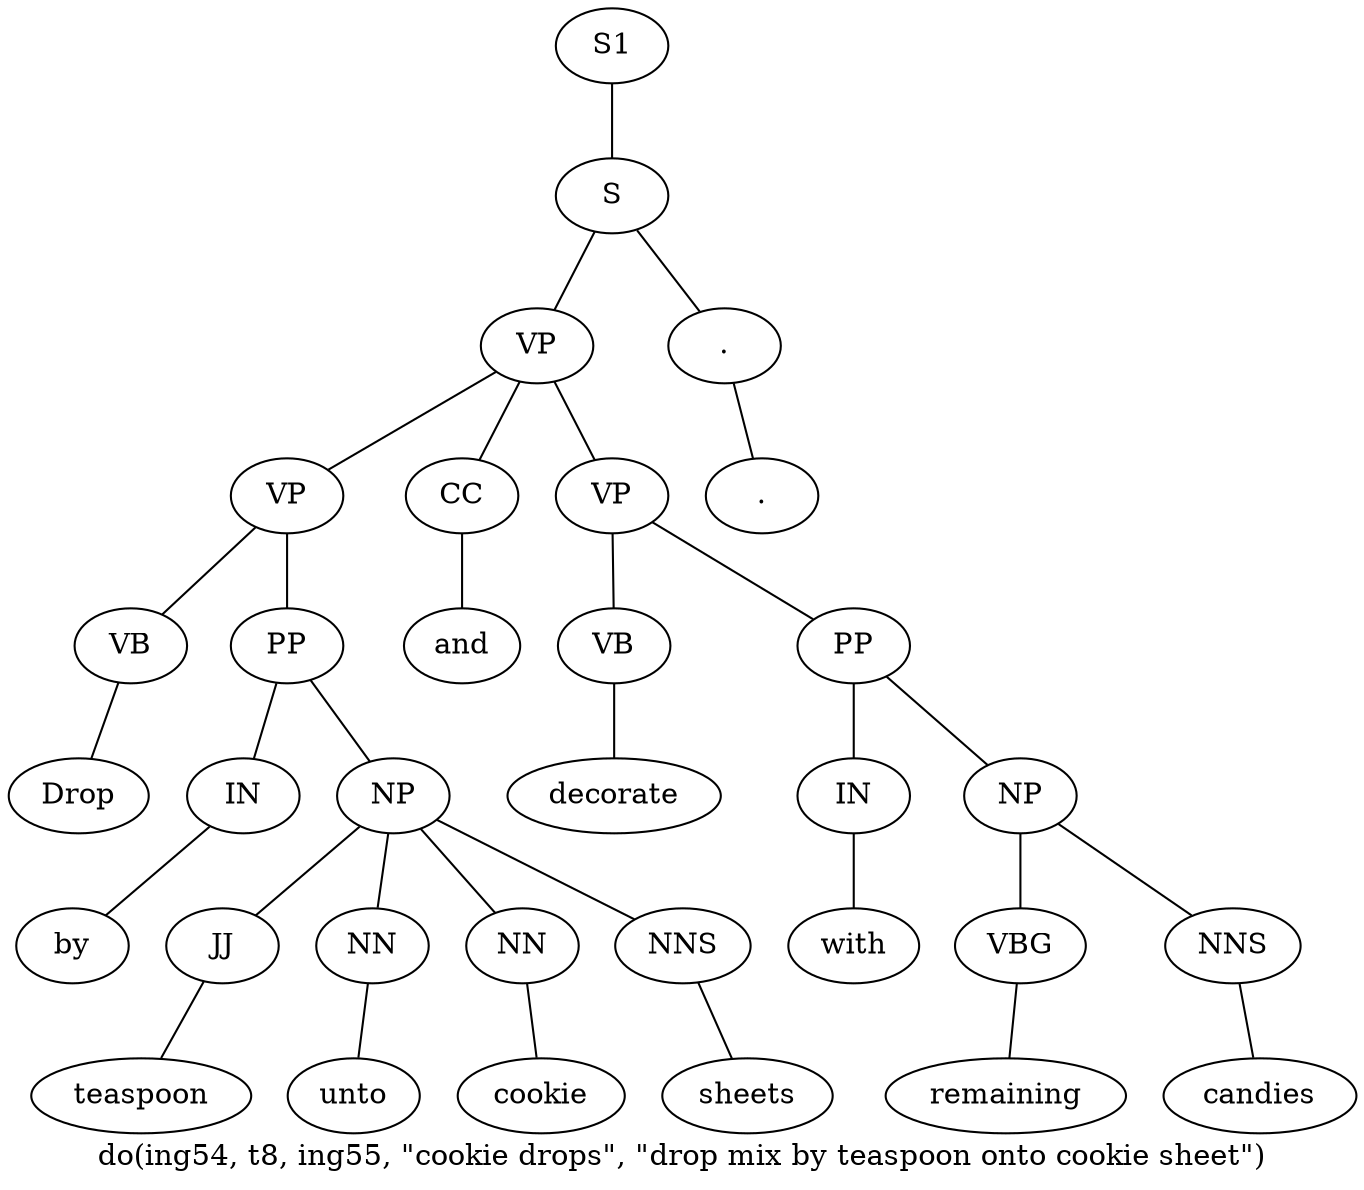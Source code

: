 graph SyntaxGraph {
	label = "do(ing54, t8, ing55, \"cookie drops\", \"drop mix by teaspoon onto cookie sheet\")";
	Node0 [label="S1"];
	Node1 [label="S"];
	Node2 [label="VP"];
	Node3 [label="VP"];
	Node4 [label="VB"];
	Node5 [label="Drop"];
	Node6 [label="PP"];
	Node7 [label="IN"];
	Node8 [label="by"];
	Node9 [label="NP"];
	Node10 [label="JJ"];
	Node11 [label="teaspoon"];
	Node12 [label="NN"];
	Node13 [label="unto"];
	Node14 [label="NN"];
	Node15 [label="cookie"];
	Node16 [label="NNS"];
	Node17 [label="sheets"];
	Node18 [label="CC"];
	Node19 [label="and"];
	Node20 [label="VP"];
	Node21 [label="VB"];
	Node22 [label="decorate"];
	Node23 [label="PP"];
	Node24 [label="IN"];
	Node25 [label="with"];
	Node26 [label="NP"];
	Node27 [label="VBG"];
	Node28 [label="remaining"];
	Node29 [label="NNS"];
	Node30 [label="candies"];
	Node31 [label="."];
	Node32 [label="."];

	Node0 -- Node1;
	Node1 -- Node2;
	Node1 -- Node31;
	Node2 -- Node3;
	Node2 -- Node18;
	Node2 -- Node20;
	Node3 -- Node4;
	Node3 -- Node6;
	Node4 -- Node5;
	Node6 -- Node7;
	Node6 -- Node9;
	Node7 -- Node8;
	Node9 -- Node10;
	Node9 -- Node12;
	Node9 -- Node14;
	Node9 -- Node16;
	Node10 -- Node11;
	Node12 -- Node13;
	Node14 -- Node15;
	Node16 -- Node17;
	Node18 -- Node19;
	Node20 -- Node21;
	Node20 -- Node23;
	Node21 -- Node22;
	Node23 -- Node24;
	Node23 -- Node26;
	Node24 -- Node25;
	Node26 -- Node27;
	Node26 -- Node29;
	Node27 -- Node28;
	Node29 -- Node30;
	Node31 -- Node32;
}